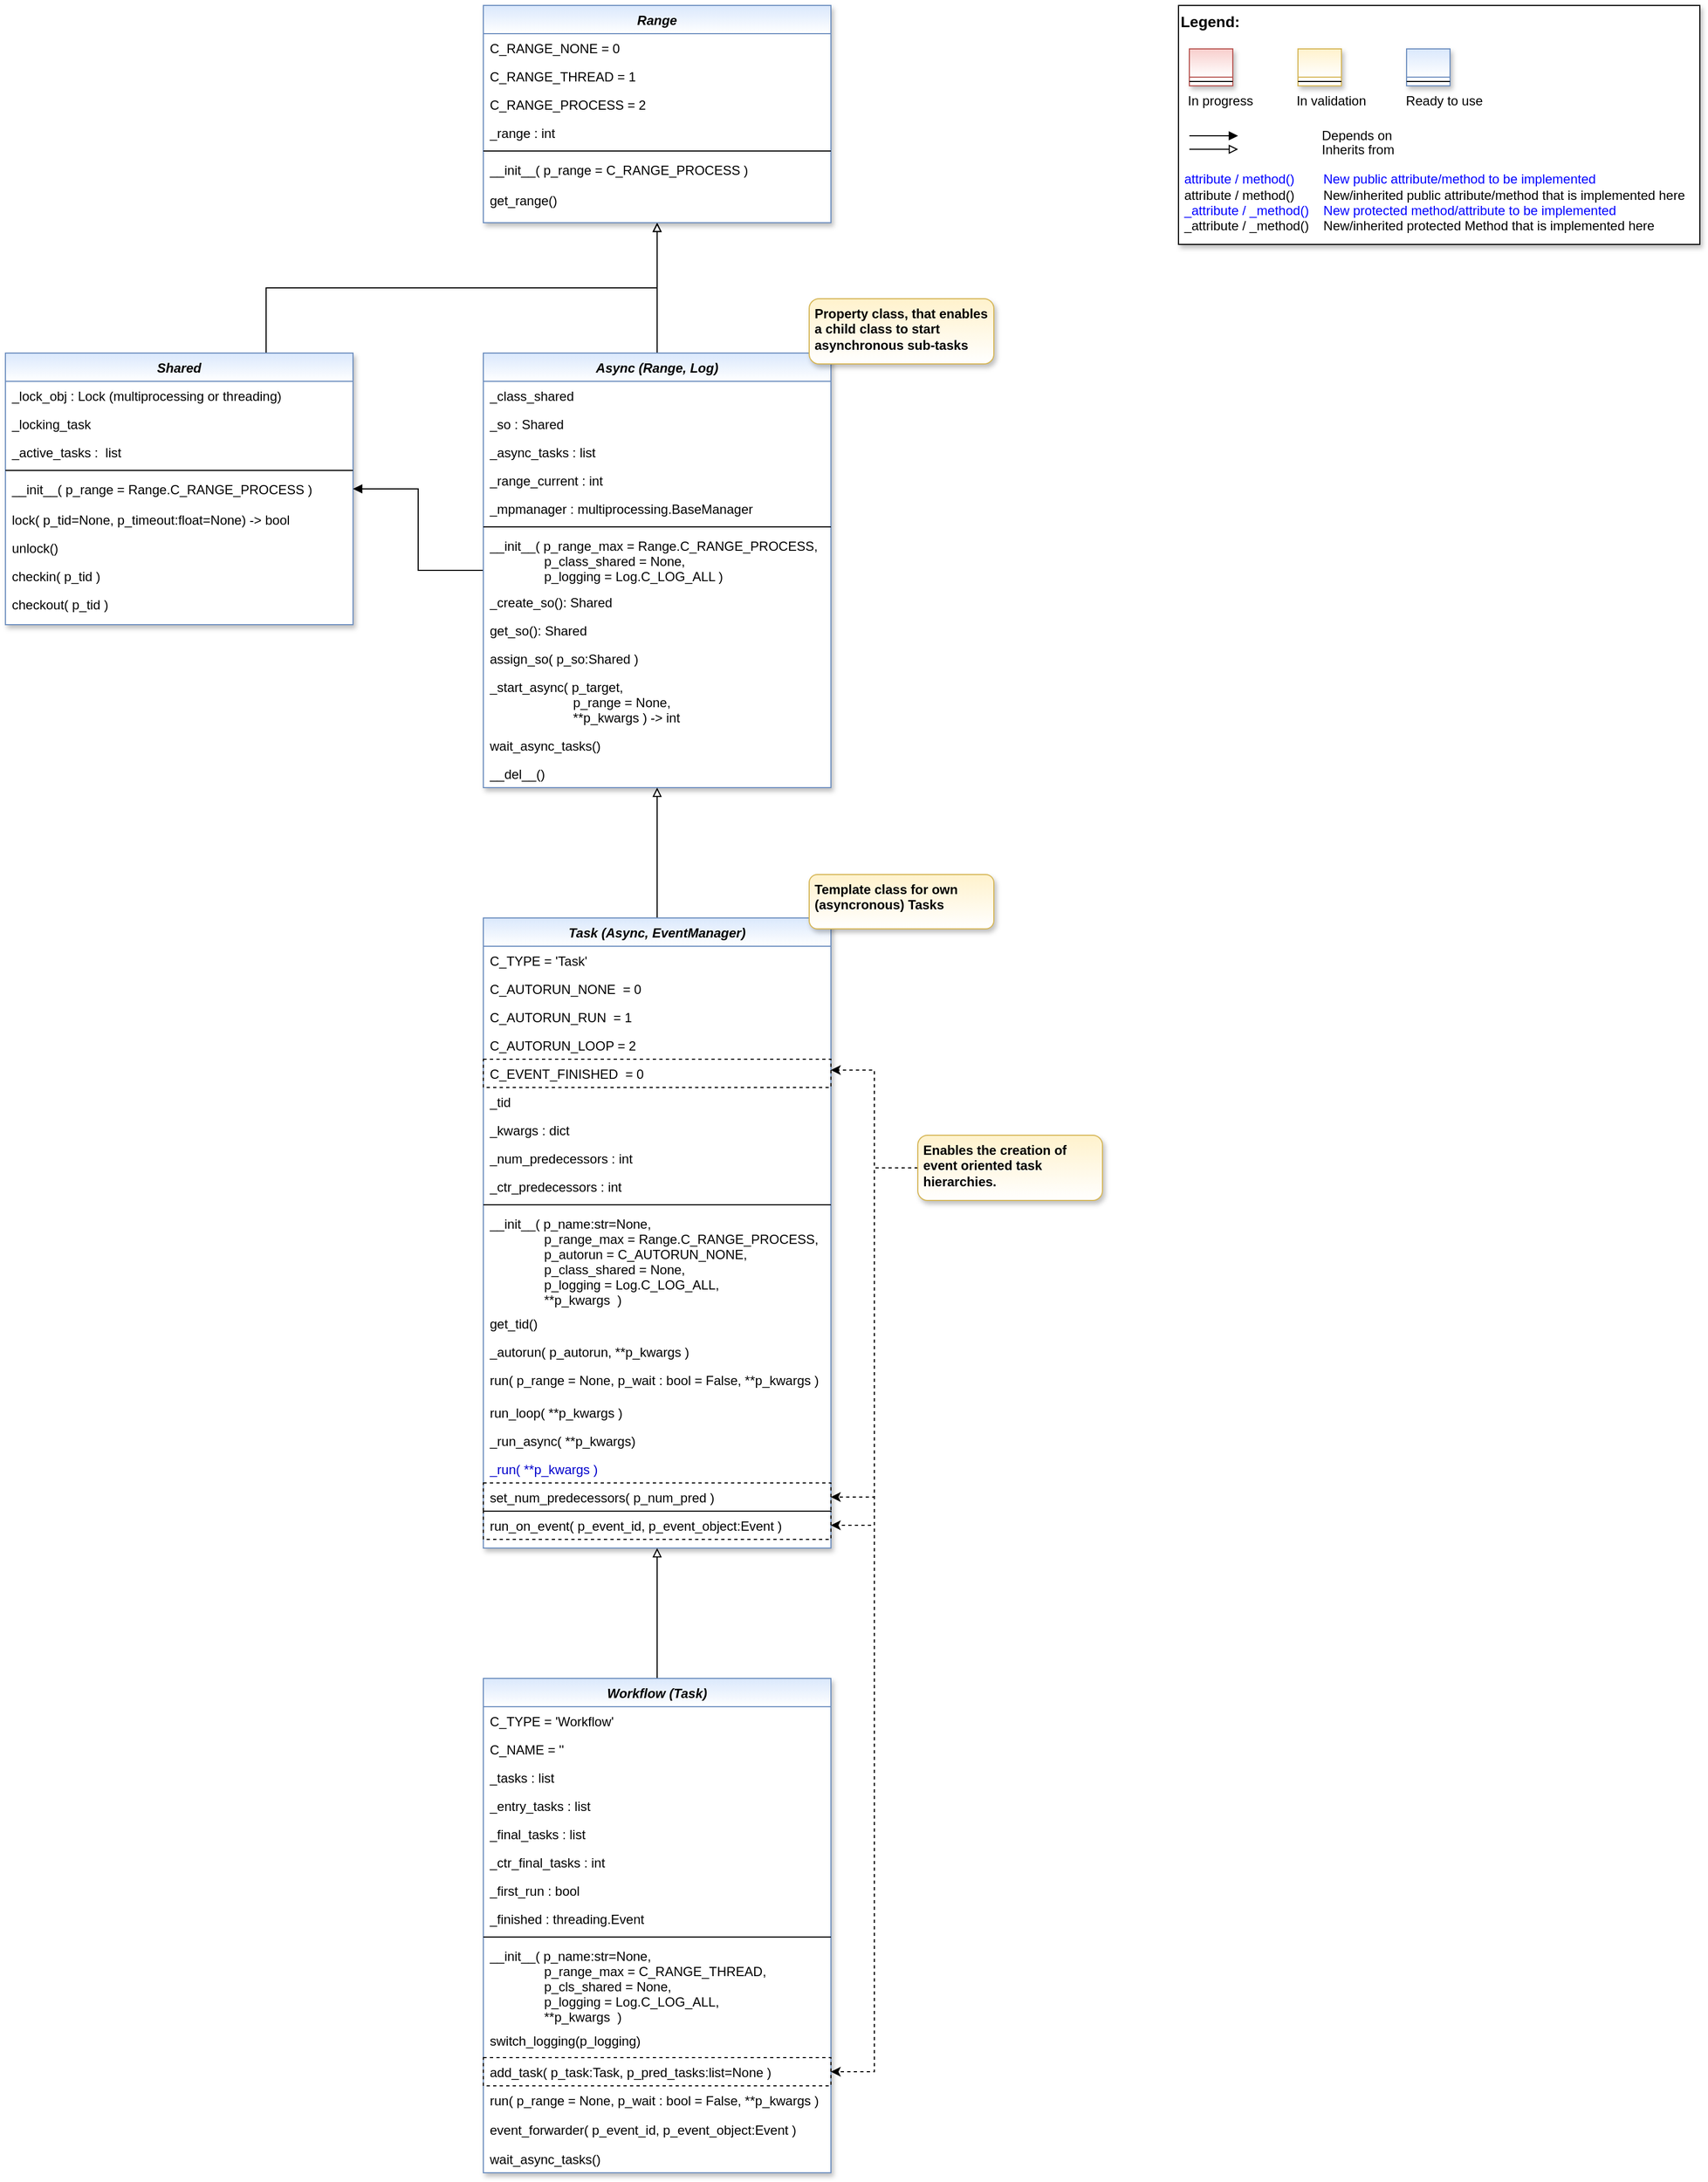 <mxfile version="20.2.8" type="device"><diagram id="C5RBs43oDa-KdzZeNtuy" name="Page-1"><mxGraphModel dx="2810" dy="5937" grid="1" gridSize="10" guides="1" tooltips="1" connect="1" arrows="1" fold="1" page="1" pageScale="1" pageWidth="1654" pageHeight="2336" math="0" shadow="0"><root><mxCell id="WIyWlLk6GJQsqaUBKTNV-0"/><mxCell id="WIyWlLk6GJQsqaUBKTNV-1" parent="WIyWlLk6GJQsqaUBKTNV-0"/><mxCell id="HHrvhmsQsyEggMaAUGNa-10" value="" style="group" parent="WIyWlLk6GJQsqaUBKTNV-1" vertex="1" connectable="0"><mxGeometry x="1120" y="-4640" width="480" height="220" as="geometry"/></mxCell><mxCell id="HHrvhmsQsyEggMaAUGNa-11" value="&lt;font color=&quot;#000000&quot; size=&quot;1&quot;&gt;&lt;b style=&quot;font-size: 14px&quot;&gt;Legend:&lt;br&gt;&lt;/b&gt;&lt;/font&gt;&lt;br&gt;&lt;br&gt;&lt;br&gt;&lt;font color=&quot;#0000ff&quot; style=&quot;font-size: 6px&quot;&gt;&lt;br&gt;&lt;/font&gt;&lt;span style=&quot;color: rgb(0 , 0 , 0)&quot;&gt;&lt;font style=&quot;font-size: 4px&quot;&gt;&amp;nbsp; &amp;nbsp;&lt;/font&gt;&amp;nbsp;In progress&amp;nbsp; &amp;nbsp; &amp;nbsp; &amp;nbsp; &amp;nbsp; &amp;nbsp; In validation&amp;nbsp; &amp;nbsp; &amp;nbsp; &amp;nbsp; &amp;nbsp; &amp;nbsp;Ready to use&lt;/span&gt;&lt;font color=&quot;#000000&quot;&gt;&amp;nbsp;&lt;br&gt;&lt;/font&gt;&lt;font color=&quot;#0000ff&quot;&gt;&lt;br&gt;&lt;br&gt;&lt;br&gt;&lt;br&gt;&amp;nbsp;attribute / method()&amp;nbsp; &amp;nbsp; &amp;nbsp; &amp;nbsp; New public attribute/method to be implemented&lt;/font&gt;&lt;br&gt;&lt;font color=&quot;#000000&quot;&gt;&amp;nbsp;&lt;/font&gt;&lt;font color=&quot;#000000&quot;&gt;attribute / method()&lt;span&gt;&#9;&lt;/span&gt;&amp;nbsp; &amp;nbsp; &amp;nbsp; &amp;nbsp;New/inherited public attribute/method that is implemented here&lt;br&gt;&lt;/font&gt;&lt;font color=&quot;#0000ff&quot;&gt;&amp;nbsp;_attribute /&amp;nbsp;&lt;/font&gt;&lt;font color=&quot;#0000ff&quot;&gt;_method()&amp;nbsp; &amp;nbsp; New protected method/attribute to be implemented&lt;/font&gt;&lt;br&gt;&lt;font color=&quot;#000000&quot;&gt;&amp;nbsp;_attribute / _method()&amp;nbsp; &amp;nbsp; New/inherited protected Method that is implemented here&lt;br&gt;&lt;/font&gt;&lt;font color=&quot;#000000&quot;&gt;&lt;br&gt;&lt;br&gt;&lt;br&gt;&lt;br&gt;&lt;br&gt;&lt;/font&gt;" style="text;html=1;align=left;verticalAlign=top;whiteSpace=wrap;rounded=0;fontColor=#006600;strokeColor=#000000;shadow=1;fillColor=#ffffff;" parent="HHrvhmsQsyEggMaAUGNa-10" vertex="1"><mxGeometry width="480" height="220" as="geometry"/></mxCell><mxCell id="HHrvhmsQsyEggMaAUGNa-12" value="Depends on" style="endArrow=block;html=1;labelPosition=right;verticalLabelPosition=middle;align=left;verticalAlign=middle;endFill=1;fontSize=12;" parent="HHrvhmsQsyEggMaAUGNa-10" edge="1"><mxGeometry x="-1590" y="-2180" width="50" height="50" as="geometry"><mxPoint x="10.0" y="120.003" as="sourcePoint"/><mxPoint x="54.848" y="120.003" as="targetPoint"/><mxPoint x="98" as="offset"/><Array as="points"><mxPoint x="30" y="120"/></Array></mxGeometry></mxCell><mxCell id="HHrvhmsQsyEggMaAUGNa-13" value="Inherits from" style="endArrow=block;html=1;labelPosition=right;verticalLabelPosition=middle;align=left;verticalAlign=middle;endFill=0;fontSize=12;" parent="HHrvhmsQsyEggMaAUGNa-10" edge="1"><mxGeometry x="-1590" y="-2180" width="50" height="50" as="geometry"><mxPoint x="10.0" y="132.385" as="sourcePoint"/><mxPoint x="54.848" y="132.385" as="targetPoint"/><mxPoint x="98" y="1" as="offset"/></mxGeometry></mxCell><mxCell id="HHrvhmsQsyEggMaAUGNa-14" value="" style="swimlane;fontStyle=3;align=center;verticalAlign=top;childLayout=stackLayout;horizontal=1;startSize=26;horizontalStack=0;resizeParent=1;resizeLast=0;collapsible=1;marginBottom=0;rounded=0;shadow=1;strokeWidth=1;fillColor=#f8cecc;strokeColor=#b85450;gradientColor=#ffffff;swimlaneFillColor=#ffffff;" parent="HHrvhmsQsyEggMaAUGNa-10" vertex="1"><mxGeometry x="10" y="40" width="40" height="34" as="geometry"><mxRectangle x="230" y="140" width="160" height="26" as="alternateBounds"/></mxGeometry></mxCell><mxCell id="HHrvhmsQsyEggMaAUGNa-15" value="" style="line;html=1;strokeWidth=1;align=left;verticalAlign=middle;spacingTop=-1;spacingLeft=3;spacingRight=3;rotatable=0;labelPosition=right;points=[];portConstraint=eastwest;" parent="HHrvhmsQsyEggMaAUGNa-14" vertex="1"><mxGeometry y="26" width="40" height="8" as="geometry"/></mxCell><mxCell id="HHrvhmsQsyEggMaAUGNa-16" value="" style="swimlane;fontStyle=3;align=center;verticalAlign=top;childLayout=stackLayout;horizontal=1;startSize=26;horizontalStack=0;resizeParent=1;resizeLast=0;collapsible=1;marginBottom=0;rounded=0;shadow=1;strokeWidth=1;fillColor=#fff2cc;strokeColor=#d6b656;gradientColor=#ffffff;swimlaneFillColor=#ffffff;" parent="HHrvhmsQsyEggMaAUGNa-10" vertex="1"><mxGeometry x="110" y="40" width="40" height="34" as="geometry"><mxRectangle x="230" y="140" width="160" height="26" as="alternateBounds"/></mxGeometry></mxCell><mxCell id="HHrvhmsQsyEggMaAUGNa-17" value="" style="line;html=1;strokeWidth=1;align=left;verticalAlign=middle;spacingTop=-1;spacingLeft=3;spacingRight=3;rotatable=0;labelPosition=right;points=[];portConstraint=eastwest;" parent="HHrvhmsQsyEggMaAUGNa-16" vertex="1"><mxGeometry y="26" width="40" height="8" as="geometry"/></mxCell><mxCell id="HHrvhmsQsyEggMaAUGNa-18" value="" style="swimlane;fontStyle=3;align=center;verticalAlign=top;childLayout=stackLayout;horizontal=1;startSize=26;horizontalStack=0;resizeParent=1;resizeLast=0;collapsible=1;marginBottom=0;rounded=0;shadow=1;strokeWidth=1;fillColor=#dae8fc;strokeColor=#6c8ebf;gradientColor=#ffffff;swimlaneFillColor=#ffffff;" parent="HHrvhmsQsyEggMaAUGNa-10" vertex="1"><mxGeometry x="210" y="40" width="40" height="34" as="geometry"><mxRectangle x="230" y="140" width="160" height="26" as="alternateBounds"/></mxGeometry></mxCell><mxCell id="HHrvhmsQsyEggMaAUGNa-19" value="" style="line;html=1;strokeWidth=1;align=left;verticalAlign=middle;spacingTop=-1;spacingLeft=3;spacingRight=3;rotatable=0;labelPosition=right;points=[];portConstraint=eastwest;" parent="HHrvhmsQsyEggMaAUGNa-18" vertex="1"><mxGeometry y="26" width="40" height="8" as="geometry"/></mxCell><mxCell id="9LxAVHbpvMnnxBHoJzir-17" style="edgeStyle=orthogonalEdgeStyle;rounded=0;orthogonalLoop=1;jettySize=auto;html=1;fontColor=default;endArrow=block;endFill=0;exitX=0.75;exitY=0;exitDx=0;exitDy=0;" parent="WIyWlLk6GJQsqaUBKTNV-1" source="WDuXBOlFY5vo2XqwVICg-8" target="9LxAVHbpvMnnxBHoJzir-0" edge="1"><mxGeometry relative="1" as="geometry"><Array as="points"><mxPoint x="280" y="-4380"/><mxPoint x="640" y="-4380"/></Array></mxGeometry></mxCell><mxCell id="WDuXBOlFY5vo2XqwVICg-8" value="Shared" style="swimlane;fontStyle=3;align=center;verticalAlign=top;childLayout=stackLayout;horizontal=1;startSize=26;horizontalStack=0;resizeParent=1;resizeLast=0;collapsible=1;marginBottom=0;rounded=0;shadow=1;strokeWidth=1;fillColor=#dae8fc;strokeColor=#6c8ebf;glass=0;swimlaneFillColor=#ffffff;gradientColor=#FFFFFF;" parent="WIyWlLk6GJQsqaUBKTNV-1" vertex="1"><mxGeometry x="40" y="-4320" width="320" height="250" as="geometry"><mxRectangle x="230" y="140" width="160" height="26" as="alternateBounds"/></mxGeometry></mxCell><mxCell id="WDuXBOlFY5vo2XqwVICg-10" value="_lock_obj : Lock (multiprocessing or threading)" style="text;align=left;verticalAlign=top;spacingLeft=4;spacingRight=4;overflow=hidden;rotatable=0;points=[[0,0.5],[1,0.5]];portConstraint=eastwest;" parent="WDuXBOlFY5vo2XqwVICg-8" vertex="1"><mxGeometry y="26" width="320" height="26" as="geometry"/></mxCell><mxCell id="rg4bafp1ZTj66OTDNm47-4" value="_locking_task" style="text;align=left;verticalAlign=top;spacingLeft=4;spacingRight=4;overflow=hidden;rotatable=0;points=[[0,0.5],[1,0.5]];portConstraint=eastwest;" parent="WDuXBOlFY5vo2XqwVICg-8" vertex="1"><mxGeometry y="52" width="320" height="26" as="geometry"/></mxCell><mxCell id="rg4bafp1ZTj66OTDNm47-0" value="_active_tasks :  list" style="text;align=left;verticalAlign=top;spacingLeft=4;spacingRight=4;overflow=hidden;rotatable=0;points=[[0,0.5],[1,0.5]];portConstraint=eastwest;" parent="WDuXBOlFY5vo2XqwVICg-8" vertex="1"><mxGeometry y="78" width="320" height="26" as="geometry"/></mxCell><mxCell id="WDuXBOlFY5vo2XqwVICg-11" value="" style="line;html=1;strokeWidth=1;align=left;verticalAlign=middle;spacingTop=-1;spacingLeft=3;spacingRight=3;rotatable=0;labelPosition=right;points=[];portConstraint=eastwest;" parent="WDuXBOlFY5vo2XqwVICg-8" vertex="1"><mxGeometry y="104" width="320" height="8" as="geometry"/></mxCell><mxCell id="9LxAVHbpvMnnxBHoJzir-18" value="__init__( p_range = Range.C_RANGE_PROCESS )" style="text;align=left;verticalAlign=top;spacingLeft=4;spacingRight=4;overflow=hidden;rotatable=0;points=[[0,0.5],[1,0.5]];portConstraint=eastwest;fontColor=default;" parent="WDuXBOlFY5vo2XqwVICg-8" vertex="1"><mxGeometry y="112" width="320" height="28" as="geometry"/></mxCell><mxCell id="WDuXBOlFY5vo2XqwVICg-12" value="lock( p_tid=None, p_timeout:float=None) -&gt; bool" style="text;align=left;verticalAlign=top;spacingLeft=4;spacingRight=4;overflow=hidden;rotatable=0;points=[[0,0.5],[1,0.5]];portConstraint=eastwest;fontColor=default;" parent="WDuXBOlFY5vo2XqwVICg-8" vertex="1"><mxGeometry y="140" width="320" height="26" as="geometry"/></mxCell><mxCell id="WDuXBOlFY5vo2XqwVICg-13" value="unlock()" style="text;align=left;verticalAlign=top;spacingLeft=4;spacingRight=4;overflow=hidden;rotatable=0;points=[[0,0.5],[1,0.5]];portConstraint=eastwest;fontColor=default;" parent="WDuXBOlFY5vo2XqwVICg-8" vertex="1"><mxGeometry y="166" width="320" height="26" as="geometry"/></mxCell><mxCell id="WDuXBOlFY5vo2XqwVICg-55" value="checkin( p_tid )" style="text;align=left;verticalAlign=top;spacingLeft=4;spacingRight=4;overflow=hidden;rotatable=0;points=[[0,0.5],[1,0.5]];portConstraint=eastwest;fontColor=default;" parent="WDuXBOlFY5vo2XqwVICg-8" vertex="1"><mxGeometry y="192" width="320" height="26" as="geometry"/></mxCell><mxCell id="WDuXBOlFY5vo2XqwVICg-56" value="checkout( p_tid )" style="text;align=left;verticalAlign=top;spacingLeft=4;spacingRight=4;overflow=hidden;rotatable=0;points=[[0,0.5],[1,0.5]];portConstraint=eastwest;fontColor=default;" parent="WDuXBOlFY5vo2XqwVICg-8" vertex="1"><mxGeometry y="218" width="320" height="26" as="geometry"/></mxCell><mxCell id="WDuXBOlFY5vo2XqwVICg-52" style="edgeStyle=orthogonalEdgeStyle;rounded=0;orthogonalLoop=1;jettySize=auto;html=1;endArrow=block;endFill=1;" parent="WIyWlLk6GJQsqaUBKTNV-1" source="WDuXBOlFY5vo2XqwVICg-16" target="WDuXBOlFY5vo2XqwVICg-8" edge="1"><mxGeometry relative="1" as="geometry"/></mxCell><mxCell id="9LxAVHbpvMnnxBHoJzir-15" style="edgeStyle=orthogonalEdgeStyle;rounded=0;orthogonalLoop=1;jettySize=auto;html=1;fontColor=default;endArrow=block;endFill=0;" parent="WIyWlLk6GJQsqaUBKTNV-1" source="WDuXBOlFY5vo2XqwVICg-16" target="9LxAVHbpvMnnxBHoJzir-0" edge="1"><mxGeometry relative="1" as="geometry"/></mxCell><mxCell id="WDuXBOlFY5vo2XqwVICg-16" value="Async (Range, Log)" style="swimlane;fontStyle=3;align=center;verticalAlign=top;childLayout=stackLayout;horizontal=1;startSize=26;horizontalStack=0;resizeParent=1;resizeLast=0;collapsible=1;marginBottom=0;rounded=0;shadow=1;strokeWidth=1;fillColor=#dae8fc;strokeColor=#6c8ebf;glass=0;swimlaneFillColor=#ffffff;gradientColor=#FFFFFF;" parent="WIyWlLk6GJQsqaUBKTNV-1" vertex="1"><mxGeometry x="480" y="-4320" width="320" height="400" as="geometry"><mxRectangle x="230" y="140" width="160" height="26" as="alternateBounds"/></mxGeometry></mxCell><mxCell id="qdEd50DQsUWkVp72ktT0-2" value="_class_shared " style="text;align=left;verticalAlign=top;spacingLeft=4;spacingRight=4;overflow=hidden;rotatable=0;points=[[0,0.5],[1,0.5]];portConstraint=eastwest;" parent="WDuXBOlFY5vo2XqwVICg-16" vertex="1"><mxGeometry y="26" width="320" height="26" as="geometry"/></mxCell><mxCell id="WDuXBOlFY5vo2XqwVICg-21" value="_so : Shared" style="text;align=left;verticalAlign=top;spacingLeft=4;spacingRight=4;overflow=hidden;rotatable=0;points=[[0,0.5],[1,0.5]];portConstraint=eastwest;" parent="WDuXBOlFY5vo2XqwVICg-16" vertex="1"><mxGeometry y="52" width="320" height="26" as="geometry"/></mxCell><mxCell id="pchlBqgnYkhymtgT7NQE-0" value="_async_tasks : list" style="text;align=left;verticalAlign=top;spacingLeft=4;spacingRight=4;overflow=hidden;rotatable=0;points=[[0,0.5],[1,0.5]];portConstraint=eastwest;" parent="WDuXBOlFY5vo2XqwVICg-16" vertex="1"><mxGeometry y="78" width="320" height="26" as="geometry"/></mxCell><mxCell id="GNfUXG8AQlDy8clmaikL-9" value="_range_current : int" style="text;align=left;verticalAlign=top;spacingLeft=4;spacingRight=4;overflow=hidden;rotatable=0;points=[[0,0.5],[1,0.5]];portConstraint=eastwest;" parent="WDuXBOlFY5vo2XqwVICg-16" vertex="1"><mxGeometry y="104" width="320" height="26" as="geometry"/></mxCell><mxCell id="qdEd50DQsUWkVp72ktT0-1" value="_mpmanager : multiprocessing.BaseManager" style="text;align=left;verticalAlign=top;spacingLeft=4;spacingRight=4;overflow=hidden;rotatable=0;points=[[0,0.5],[1,0.5]];portConstraint=eastwest;" parent="WDuXBOlFY5vo2XqwVICg-16" vertex="1"><mxGeometry y="130" width="320" height="26" as="geometry"/></mxCell><mxCell id="WDuXBOlFY5vo2XqwVICg-22" value="" style="line;html=1;strokeWidth=1;align=left;verticalAlign=middle;spacingTop=-1;spacingLeft=3;spacingRight=3;rotatable=0;labelPosition=right;points=[];portConstraint=eastwest;" parent="WDuXBOlFY5vo2XqwVICg-16" vertex="1"><mxGeometry y="156" width="320" height="8" as="geometry"/></mxCell><mxCell id="WDuXBOlFY5vo2XqwVICg-23" value="__init__( p_range_max = Range.C_RANGE_PROCESS,&#10;               p_class_shared = None,&#10;               p_logging = Log.C_LOG_ALL )" style="text;align=left;verticalAlign=top;spacingLeft=4;spacingRight=4;overflow=hidden;rotatable=0;points=[[0,0.5],[1,0.5]];portConstraint=eastwest;fontColor=default;" parent="WDuXBOlFY5vo2XqwVICg-16" vertex="1"><mxGeometry y="164" width="320" height="52" as="geometry"/></mxCell><mxCell id="qdEd50DQsUWkVp72ktT0-0" value="_create_so(): Shared" style="text;align=left;verticalAlign=top;spacingLeft=4;spacingRight=4;overflow=hidden;rotatable=0;points=[[0,0.5],[1,0.5]];portConstraint=eastwest;fontColor=default;" parent="WDuXBOlFY5vo2XqwVICg-16" vertex="1"><mxGeometry y="216" width="320" height="26" as="geometry"/></mxCell><mxCell id="WDuXBOlFY5vo2XqwVICg-58" value="get_so(): Shared" style="text;align=left;verticalAlign=top;spacingLeft=4;spacingRight=4;overflow=hidden;rotatable=0;points=[[0,0.5],[1,0.5]];portConstraint=eastwest;fontColor=default;" parent="WDuXBOlFY5vo2XqwVICg-16" vertex="1"><mxGeometry y="242" width="320" height="26" as="geometry"/></mxCell><mxCell id="95k7f4XXosl03UnbL2Pu-0" value="assign_so( p_so:Shared )" style="text;align=left;verticalAlign=top;spacingLeft=4;spacingRight=4;overflow=hidden;rotatable=0;points=[[0,0.5],[1,0.5]];portConstraint=eastwest;fontColor=default;" parent="WDuXBOlFY5vo2XqwVICg-16" vertex="1"><mxGeometry y="268" width="320" height="26" as="geometry"/></mxCell><mxCell id="WDuXBOlFY5vo2XqwVICg-26" value="_start_async( p_target,&#10;                       p_range = None,&#10;                       **p_kwargs ) -&gt; int" style="text;align=left;verticalAlign=top;spacingLeft=4;spacingRight=4;overflow=hidden;rotatable=0;points=[[0,0.5],[1,0.5]];portConstraint=eastwest;fontColor=default;" parent="WDuXBOlFY5vo2XqwVICg-16" vertex="1"><mxGeometry y="294" width="320" height="54" as="geometry"/></mxCell><mxCell id="WDuXBOlFY5vo2XqwVICg-28" value="wait_async_tasks()" style="text;align=left;verticalAlign=top;spacingLeft=4;spacingRight=4;overflow=hidden;rotatable=0;points=[[0,0.5],[1,0.5]];portConstraint=eastwest;fontColor=default;" parent="WDuXBOlFY5vo2XqwVICg-16" vertex="1"><mxGeometry y="348" width="320" height="26" as="geometry"/></mxCell><mxCell id="yGpFFiJKkBdN3eeXSEIb-0" value="__del__()" style="text;align=left;verticalAlign=top;spacingLeft=4;spacingRight=4;overflow=hidden;rotatable=0;points=[[0,0.5],[1,0.5]];portConstraint=eastwest;fontColor=default;" parent="WDuXBOlFY5vo2XqwVICg-16" vertex="1"><mxGeometry y="374" width="320" height="26" as="geometry"/></mxCell><mxCell id="WDuXBOlFY5vo2XqwVICg-30" value="Property class, that enables a child class to start asynchronous sub-tasks" style="rounded=1;whiteSpace=wrap;html=1;fillColor=#fff2cc;strokeColor=#d6b656;shadow=1;gradientColor=#ffffff;fontStyle=1;align=left;verticalAlign=top;spacingRight=3;spacingLeft=3;" parent="WIyWlLk6GJQsqaUBKTNV-1" vertex="1"><mxGeometry x="780" y="-4370" width="170" height="60" as="geometry"/></mxCell><mxCell id="Vd6ZvMeR5NhDhbVBn8Km-30" style="edgeStyle=orthogonalEdgeStyle;rounded=0;orthogonalLoop=1;jettySize=auto;html=1;fontColor=#0000CC;endArrow=block;endFill=0;" parent="WIyWlLk6GJQsqaUBKTNV-1" source="Vd6ZvMeR5NhDhbVBn8Km-0" target="WDuXBOlFY5vo2XqwVICg-16" edge="1"><mxGeometry relative="1" as="geometry"/></mxCell><mxCell id="Vd6ZvMeR5NhDhbVBn8Km-0" value="Task (Async, EventManager)" style="swimlane;fontStyle=3;align=center;verticalAlign=top;childLayout=stackLayout;horizontal=1;startSize=26;horizontalStack=0;resizeParent=1;resizeLast=0;collapsible=1;marginBottom=0;rounded=0;shadow=1;strokeWidth=1;fillColor=#dae8fc;strokeColor=#6c8ebf;glass=0;swimlaneFillColor=#ffffff;gradientColor=#FFFFFF;" parent="WIyWlLk6GJQsqaUBKTNV-1" vertex="1"><mxGeometry x="480" y="-3800" width="320" height="580" as="geometry"><mxRectangle x="230" y="140" width="160" height="26" as="alternateBounds"/></mxGeometry></mxCell><mxCell id="Vd6ZvMeR5NhDhbVBn8Km-1" value="C_TYPE = 'Task'" style="text;align=left;verticalAlign=top;spacingLeft=4;spacingRight=4;overflow=hidden;rotatable=0;points=[[0,0.5],[1,0.5]];portConstraint=eastwest;" parent="Vd6ZvMeR5NhDhbVBn8Km-0" vertex="1"><mxGeometry y="26" width="320" height="26" as="geometry"/></mxCell><mxCell id="Vd6ZvMeR5NhDhbVBn8Km-37" value="C_AUTORUN_NONE  = 0" style="text;align=left;verticalAlign=top;spacingLeft=4;spacingRight=4;overflow=hidden;rotatable=0;points=[[0,0.5],[1,0.5]];portConstraint=eastwest;" parent="Vd6ZvMeR5NhDhbVBn8Km-0" vertex="1"><mxGeometry y="52" width="320" height="26" as="geometry"/></mxCell><mxCell id="Vd6ZvMeR5NhDhbVBn8Km-40" value="C_AUTORUN_RUN  = 1" style="text;align=left;verticalAlign=top;spacingLeft=4;spacingRight=4;overflow=hidden;rotatable=0;points=[[0,0.5],[1,0.5]];portConstraint=eastwest;" parent="Vd6ZvMeR5NhDhbVBn8Km-0" vertex="1"><mxGeometry y="78" width="320" height="26" as="geometry"/></mxCell><mxCell id="Vd6ZvMeR5NhDhbVBn8Km-41" value="C_AUTORUN_LOOP = 2" style="text;align=left;verticalAlign=top;spacingLeft=4;spacingRight=4;overflow=hidden;rotatable=0;points=[[0,0.5],[1,0.5]];portConstraint=eastwest;" parent="Vd6ZvMeR5NhDhbVBn8Km-0" vertex="1"><mxGeometry y="104" width="320" height="26" as="geometry"/></mxCell><mxCell id="-NWyy7EMzkHl3iJtP7bn-2" value="C_EVENT_FINISHED  = 0" style="text;align=left;verticalAlign=top;spacingLeft=4;spacingRight=4;overflow=hidden;rotatable=0;points=[[0,0.5],[1,0.5]];portConstraint=eastwest;strokeColor=default;dashed=1;" parent="Vd6ZvMeR5NhDhbVBn8Km-0" vertex="1"><mxGeometry y="130" width="320" height="26" as="geometry"/></mxCell><mxCell id="Wu-smTIEwxG1RFYu1KNc-1" value="_tid" style="text;align=left;verticalAlign=top;spacingLeft=4;spacingRight=4;overflow=hidden;rotatable=0;points=[[0,0.5],[1,0.5]];portConstraint=eastwest;" parent="Vd6ZvMeR5NhDhbVBn8Km-0" vertex="1"><mxGeometry y="156" width="320" height="26" as="geometry"/></mxCell><mxCell id="Wu-smTIEwxG1RFYu1KNc-2" value="_kwargs : dict" style="text;align=left;verticalAlign=top;spacingLeft=4;spacingRight=4;overflow=hidden;rotatable=0;points=[[0,0.5],[1,0.5]];portConstraint=eastwest;" parent="Vd6ZvMeR5NhDhbVBn8Km-0" vertex="1"><mxGeometry y="182" width="320" height="26" as="geometry"/></mxCell><mxCell id="qdEd50DQsUWkVp72ktT0-4" value="_num_predecessors : int" style="text;align=left;verticalAlign=top;spacingLeft=4;spacingRight=4;overflow=hidden;rotatable=0;points=[[0,0.5],[1,0.5]];portConstraint=eastwest;" parent="Vd6ZvMeR5NhDhbVBn8Km-0" vertex="1"><mxGeometry y="208" width="320" height="26" as="geometry"/></mxCell><mxCell id="qdEd50DQsUWkVp72ktT0-6" value="_ctr_predecessors : int" style="text;align=left;verticalAlign=top;spacingLeft=4;spacingRight=4;overflow=hidden;rotatable=0;points=[[0,0.5],[1,0.5]];portConstraint=eastwest;" parent="Vd6ZvMeR5NhDhbVBn8Km-0" vertex="1"><mxGeometry y="234" width="320" height="26" as="geometry"/></mxCell><mxCell id="Vd6ZvMeR5NhDhbVBn8Km-6" value="" style="line;html=1;strokeWidth=1;align=left;verticalAlign=middle;spacingTop=-1;spacingLeft=3;spacingRight=3;rotatable=0;labelPosition=right;points=[];portConstraint=eastwest;" parent="Vd6ZvMeR5NhDhbVBn8Km-0" vertex="1"><mxGeometry y="260" width="320" height="8" as="geometry"/></mxCell><mxCell id="Vd6ZvMeR5NhDhbVBn8Km-34" value="__init__( p_name:str=None, &#10;               p_range_max = Range.C_RANGE_PROCESS,&#10;               p_autorun = C_AUTORUN_NONE,&#10;               p_class_shared = None,&#10;               p_logging = Log.C_LOG_ALL,&#10;               **p_kwargs  )" style="text;align=left;verticalAlign=top;spacingLeft=4;spacingRight=4;overflow=hidden;rotatable=0;points=[[0,0.5],[1,0.5]];portConstraint=eastwest;fontColor=default;" parent="Vd6ZvMeR5NhDhbVBn8Km-0" vertex="1"><mxGeometry y="268" width="320" height="92" as="geometry"/></mxCell><mxCell id="4cmaLGjAUDFR5MgCy0Vt-32" value="get_tid()" style="text;align=left;verticalAlign=top;spacingLeft=4;spacingRight=4;overflow=hidden;rotatable=0;points=[[0,0.5],[1,0.5]];portConstraint=eastwest;fontColor=default;" parent="Vd6ZvMeR5NhDhbVBn8Km-0" vertex="1"><mxGeometry y="360" width="320" height="26" as="geometry"/></mxCell><mxCell id="Vd6ZvMeR5NhDhbVBn8Km-35" value="_autorun( p_autorun, **p_kwargs )" style="text;align=left;verticalAlign=top;spacingLeft=4;spacingRight=4;overflow=hidden;rotatable=0;points=[[0,0.5],[1,0.5]];portConstraint=eastwest;fontColor=default;" parent="Vd6ZvMeR5NhDhbVBn8Km-0" vertex="1"><mxGeometry y="386" width="320" height="26" as="geometry"/></mxCell><mxCell id="Vd6ZvMeR5NhDhbVBn8Km-14" value="run( p_range = None, p_wait : bool = False, **p_kwargs )" style="text;align=left;verticalAlign=top;spacingLeft=4;spacingRight=4;overflow=hidden;rotatable=0;points=[[0,0.5],[1,0.5]];portConstraint=eastwest;fontColor=default;" parent="Vd6ZvMeR5NhDhbVBn8Km-0" vertex="1"><mxGeometry y="412" width="320" height="30" as="geometry"/></mxCell><mxCell id="Vd6ZvMeR5NhDhbVBn8Km-33" value="run_loop( **p_kwargs )" style="text;align=left;verticalAlign=top;spacingLeft=4;spacingRight=4;overflow=hidden;rotatable=0;points=[[0,0.5],[1,0.5]];portConstraint=eastwest;fontColor=default;" parent="Vd6ZvMeR5NhDhbVBn8Km-0" vertex="1"><mxGeometry y="442" width="320" height="26" as="geometry"/></mxCell><mxCell id="GNfUXG8AQlDy8clmaikL-2" value="_run_async( **p_kwargs)" style="text;align=left;verticalAlign=top;spacingLeft=4;spacingRight=4;overflow=hidden;rotatable=0;points=[[0,0.5],[1,0.5]];portConstraint=eastwest;fontColor=default;" parent="Vd6ZvMeR5NhDhbVBn8Km-0" vertex="1"><mxGeometry y="468" width="320" height="26" as="geometry"/></mxCell><mxCell id="Vd6ZvMeR5NhDhbVBn8Km-15" value="_run( **p_kwargs )" style="text;align=left;verticalAlign=top;spacingLeft=4;spacingRight=4;overflow=hidden;rotatable=0;points=[[0,0.5],[1,0.5]];portConstraint=eastwest;fontColor=#0000CC;" parent="Vd6ZvMeR5NhDhbVBn8Km-0" vertex="1"><mxGeometry y="494" width="320" height="26" as="geometry"/></mxCell><mxCell id="qdEd50DQsUWkVp72ktT0-3" value="set_num_predecessors( p_num_pred )" style="text;align=left;verticalAlign=top;spacingLeft=4;spacingRight=4;overflow=hidden;rotatable=0;points=[[0,0.5],[1,0.5]];portConstraint=eastwest;fontColor=default;labelBorderColor=none;strokeColor=default;dashed=1;" parent="Vd6ZvMeR5NhDhbVBn8Km-0" vertex="1"><mxGeometry y="520" width="320" height="26" as="geometry"/></mxCell><mxCell id="-NWyy7EMzkHl3iJtP7bn-0" value="run_on_event( p_event_id, p_event_object:Event )" style="text;align=left;verticalAlign=top;spacingLeft=4;spacingRight=4;overflow=hidden;rotatable=0;points=[[0,0.5],[1,0.5]];portConstraint=eastwest;fontColor=default;labelBorderColor=none;strokeColor=default;dashed=1;" parent="Vd6ZvMeR5NhDhbVBn8Km-0" vertex="1"><mxGeometry y="546" width="320" height="26" as="geometry"/></mxCell><mxCell id="Vd6ZvMeR5NhDhbVBn8Km-31" style="edgeStyle=orthogonalEdgeStyle;rounded=0;orthogonalLoop=1;jettySize=auto;html=1;fontColor=#0000CC;endArrow=block;endFill=0;" parent="WIyWlLk6GJQsqaUBKTNV-1" source="Vd6ZvMeR5NhDhbVBn8Km-16" target="Vd6ZvMeR5NhDhbVBn8Km-0" edge="1"><mxGeometry relative="1" as="geometry"/></mxCell><mxCell id="Vd6ZvMeR5NhDhbVBn8Km-16" value="Workflow (Task)" style="swimlane;fontStyle=3;align=center;verticalAlign=top;childLayout=stackLayout;horizontal=1;startSize=26;horizontalStack=0;resizeParent=1;resizeLast=0;collapsible=1;marginBottom=0;rounded=0;shadow=1;strokeWidth=1;fillColor=#dae8fc;strokeColor=#6c8ebf;glass=0;swimlaneFillColor=#ffffff;gradientColor=#FFFFFF;" parent="WIyWlLk6GJQsqaUBKTNV-1" vertex="1"><mxGeometry x="480" y="-3100" width="320" height="455" as="geometry"><mxRectangle x="230" y="140" width="160" height="26" as="alternateBounds"/></mxGeometry></mxCell><mxCell id="Vd6ZvMeR5NhDhbVBn8Km-17" value="C_TYPE = 'Workflow'" style="text;align=left;verticalAlign=top;spacingLeft=4;spacingRight=4;overflow=hidden;rotatable=0;points=[[0,0.5],[1,0.5]];portConstraint=eastwest;" parent="Vd6ZvMeR5NhDhbVBn8Km-16" vertex="1"><mxGeometry y="26" width="320" height="26" as="geometry"/></mxCell><mxCell id="UMo-NEZnr12-X4vnWmuv-0" value="C_NAME = ''" style="text;align=left;verticalAlign=top;spacingLeft=4;spacingRight=4;overflow=hidden;rotatable=0;points=[[0,0.5],[1,0.5]];portConstraint=eastwest;" parent="Vd6ZvMeR5NhDhbVBn8Km-16" vertex="1"><mxGeometry y="52" width="320" height="26" as="geometry"/></mxCell><mxCell id="Vd6ZvMeR5NhDhbVBn8Km-42" value="_tasks : list" style="text;align=left;verticalAlign=top;spacingLeft=4;spacingRight=4;overflow=hidden;rotatable=0;points=[[0,0.5],[1,0.5]];portConstraint=eastwest;" parent="Vd6ZvMeR5NhDhbVBn8Km-16" vertex="1"><mxGeometry y="78" width="320" height="26" as="geometry"/></mxCell><mxCell id="Wu-smTIEwxG1RFYu1KNc-3" value="_entry_tasks : list" style="text;align=left;verticalAlign=top;spacingLeft=4;spacingRight=4;overflow=hidden;rotatable=0;points=[[0,0.5],[1,0.5]];portConstraint=eastwest;" parent="Vd6ZvMeR5NhDhbVBn8Km-16" vertex="1"><mxGeometry y="104" width="320" height="26" as="geometry"/></mxCell><mxCell id="GNfUXG8AQlDy8clmaikL-3" value="_final_tasks : list" style="text;align=left;verticalAlign=top;spacingLeft=4;spacingRight=4;overflow=hidden;rotatable=0;points=[[0,0.5],[1,0.5]];portConstraint=eastwest;" parent="Vd6ZvMeR5NhDhbVBn8Km-16" vertex="1"><mxGeometry y="130" width="320" height="26" as="geometry"/></mxCell><mxCell id="GNfUXG8AQlDy8clmaikL-5" value="_ctr_final_tasks : int" style="text;align=left;verticalAlign=top;spacingLeft=4;spacingRight=4;overflow=hidden;rotatable=0;points=[[0,0.5],[1,0.5]];portConstraint=eastwest;" parent="Vd6ZvMeR5NhDhbVBn8Km-16" vertex="1"><mxGeometry y="156" width="320" height="26" as="geometry"/></mxCell><mxCell id="GNfUXG8AQlDy8clmaikL-4" value="_first_run : bool" style="text;align=left;verticalAlign=top;spacingLeft=4;spacingRight=4;overflow=hidden;rotatable=0;points=[[0,0.5],[1,0.5]];portConstraint=eastwest;" parent="Vd6ZvMeR5NhDhbVBn8Km-16" vertex="1"><mxGeometry y="182" width="320" height="26" as="geometry"/></mxCell><mxCell id="GNfUXG8AQlDy8clmaikL-10" value="_finished : threading.Event" style="text;align=left;verticalAlign=top;spacingLeft=4;spacingRight=4;overflow=hidden;rotatable=0;points=[[0,0.5],[1,0.5]];portConstraint=eastwest;" parent="Vd6ZvMeR5NhDhbVBn8Km-16" vertex="1"><mxGeometry y="208" width="320" height="26" as="geometry"/></mxCell><mxCell id="Vd6ZvMeR5NhDhbVBn8Km-18" value="" style="line;html=1;strokeWidth=1;align=left;verticalAlign=middle;spacingTop=-1;spacingLeft=3;spacingRight=3;rotatable=0;labelPosition=right;points=[];portConstraint=eastwest;" parent="Vd6ZvMeR5NhDhbVBn8Km-16" vertex="1"><mxGeometry y="234" width="320" height="8" as="geometry"/></mxCell><mxCell id="pchlBqgnYkhymtgT7NQE-1" value="__init__( p_name:str=None,&#10;               p_range_max = C_RANGE_THREAD,&#10;               p_cls_shared = None,&#10;               p_logging = Log.C_LOG_ALL,&#10;               **p_kwargs  )" style="text;align=left;verticalAlign=top;spacingLeft=4;spacingRight=4;overflow=hidden;rotatable=0;points=[[0,0.5],[1,0.5]];portConstraint=eastwest;fontColor=default;" parent="Vd6ZvMeR5NhDhbVBn8Km-16" vertex="1"><mxGeometry y="242" width="320" height="78" as="geometry"/></mxCell><mxCell id="y89YmuPWyrjbA7yrGEmG-1" value="switch_logging(p_logging)" style="text;align=left;verticalAlign=top;spacingLeft=4;spacingRight=4;overflow=hidden;rotatable=0;points=[[0,0.5],[1,0.5]];portConstraint=eastwest;fontColor=default;" parent="Vd6ZvMeR5NhDhbVBn8Km-16" vertex="1"><mxGeometry y="320" width="320" height="29" as="geometry"/></mxCell><mxCell id="Vd6ZvMeR5NhDhbVBn8Km-22" value="add_task( p_task:Task, p_pred_tasks:list=None )" style="text;align=left;verticalAlign=top;spacingLeft=4;spacingRight=4;overflow=hidden;rotatable=0;points=[[0,0.5],[1,0.5]];portConstraint=eastwest;fontColor=default;strokeColor=default;dashed=1;" parent="Vd6ZvMeR5NhDhbVBn8Km-16" vertex="1"><mxGeometry y="349" width="320" height="26" as="geometry"/></mxCell><mxCell id="GNfUXG8AQlDy8clmaikL-0" value="run( p_range = None, p_wait : bool = False, **p_kwargs )" style="text;align=left;verticalAlign=top;spacingLeft=4;spacingRight=4;overflow=hidden;rotatable=0;points=[[0,0.5],[1,0.5]];portConstraint=eastwest;fontColor=default;" parent="Vd6ZvMeR5NhDhbVBn8Km-16" vertex="1"><mxGeometry y="375" width="320" height="27" as="geometry"/></mxCell><mxCell id="GNfUXG8AQlDy8clmaikL-6" value="event_forwarder( p_event_id, p_event_object:Event )" style="text;align=left;verticalAlign=top;spacingLeft=4;spacingRight=4;overflow=hidden;rotatable=0;points=[[0,0.5],[1,0.5]];portConstraint=eastwest;fontColor=default;" parent="Vd6ZvMeR5NhDhbVBn8Km-16" vertex="1"><mxGeometry y="402" width="320" height="27" as="geometry"/></mxCell><mxCell id="GNfUXG8AQlDy8clmaikL-11" value="wait_async_tasks()" style="text;align=left;verticalAlign=top;spacingLeft=4;spacingRight=4;overflow=hidden;rotatable=0;points=[[0,0.5],[1,0.5]];portConstraint=eastwest;fontColor=default;" parent="Vd6ZvMeR5NhDhbVBn8Km-16" vertex="1"><mxGeometry y="429" width="320" height="26" as="geometry"/></mxCell><mxCell id="-NWyy7EMzkHl3iJtP7bn-1" style="edgeStyle=orthogonalEdgeStyle;rounded=0;orthogonalLoop=1;jettySize=auto;html=1;fontColor=#FF0000;exitX=0;exitY=0.5;exitDx=0;exitDy=0;dashed=1;entryX=1;entryY=0.5;entryDx=0;entryDy=0;" parent="WIyWlLk6GJQsqaUBKTNV-1" source="Vd6ZvMeR5NhDhbVBn8Km-44" target="-NWyy7EMzkHl3iJtP7bn-0" edge="1"><mxGeometry relative="1" as="geometry"><Array as="points"><mxPoint x="840" y="-3570"/><mxPoint x="840" y="-3241"/></Array></mxGeometry></mxCell><mxCell id="-NWyy7EMzkHl3iJtP7bn-3" style="edgeStyle=orthogonalEdgeStyle;rounded=0;orthogonalLoop=1;jettySize=auto;html=1;fontColor=#FF0000;exitX=0;exitY=0.5;exitDx=0;exitDy=0;dashed=1;" parent="WIyWlLk6GJQsqaUBKTNV-1" source="Vd6ZvMeR5NhDhbVBn8Km-44" target="-NWyy7EMzkHl3iJtP7bn-2" edge="1"><mxGeometry relative="1" as="geometry"><Array as="points"><mxPoint x="840" y="-3570"/><mxPoint x="840" y="-3660"/></Array></mxGeometry></mxCell><mxCell id="-NWyy7EMzkHl3iJtP7bn-4" style="edgeStyle=orthogonalEdgeStyle;rounded=0;orthogonalLoop=1;jettySize=auto;html=1;dashed=1;fontColor=#FF0000;entryX=1;entryY=0.5;entryDx=0;entryDy=0;" parent="WIyWlLk6GJQsqaUBKTNV-1" source="Vd6ZvMeR5NhDhbVBn8Km-44" target="Vd6ZvMeR5NhDhbVBn8Km-22" edge="1"><mxGeometry relative="1" as="geometry"><Array as="points"><mxPoint x="840" y="-3570"/><mxPoint x="840" y="-2738"/></Array></mxGeometry></mxCell><mxCell id="qdEd50DQsUWkVp72ktT0-5" style="edgeStyle=orthogonalEdgeStyle;rounded=0;orthogonalLoop=1;jettySize=auto;html=1;fontColor=default;dashed=1;entryX=1;entryY=0.5;entryDx=0;entryDy=0;" parent="WIyWlLk6GJQsqaUBKTNV-1" source="Vd6ZvMeR5NhDhbVBn8Km-44" target="qdEd50DQsUWkVp72ktT0-3" edge="1"><mxGeometry relative="1" as="geometry"><Array as="points"><mxPoint x="840" y="-3570"/><mxPoint x="840" y="-3267"/></Array></mxGeometry></mxCell><mxCell id="Vd6ZvMeR5NhDhbVBn8Km-44" value="Enables the creation of event oriented task hierarchies." style="rounded=1;whiteSpace=wrap;html=1;fillColor=#fff2cc;strokeColor=#d6b656;shadow=1;gradientColor=#ffffff;fontStyle=1;align=left;verticalAlign=top;spacingRight=3;spacingLeft=3;" parent="WIyWlLk6GJQsqaUBKTNV-1" vertex="1"><mxGeometry x="880" y="-3600" width="170" height="60" as="geometry"/></mxCell><mxCell id="9LxAVHbpvMnnxBHoJzir-0" value="Range" style="swimlane;fontStyle=3;align=center;verticalAlign=top;childLayout=stackLayout;horizontal=1;startSize=26;horizontalStack=0;resizeParent=1;resizeLast=0;collapsible=1;marginBottom=0;rounded=0;shadow=1;strokeWidth=1;fillColor=#dae8fc;strokeColor=#6c8ebf;glass=0;swimlaneFillColor=#ffffff;gradientColor=#FFFFFF;" parent="WIyWlLk6GJQsqaUBKTNV-1" vertex="1"><mxGeometry x="480" y="-4640" width="320" height="200" as="geometry"><mxRectangle x="230" y="140" width="160" height="26" as="alternateBounds"/></mxGeometry></mxCell><mxCell id="y26ekV3NVKCUrp8iuejH-0" value="C_RANGE_NONE = 0" style="text;align=left;verticalAlign=top;spacingLeft=4;spacingRight=4;overflow=hidden;rotatable=0;points=[[0,0.5],[1,0.5]];portConstraint=eastwest;" parent="9LxAVHbpvMnnxBHoJzir-0" vertex="1"><mxGeometry y="26" width="320" height="26" as="geometry"/></mxCell><mxCell id="9LxAVHbpvMnnxBHoJzir-1" value="C_RANGE_THREAD = 1" style="text;align=left;verticalAlign=top;spacingLeft=4;spacingRight=4;overflow=hidden;rotatable=0;points=[[0,0.5],[1,0.5]];portConstraint=eastwest;" parent="9LxAVHbpvMnnxBHoJzir-0" vertex="1"><mxGeometry y="52" width="320" height="26" as="geometry"/></mxCell><mxCell id="9LxAVHbpvMnnxBHoJzir-2" value="C_RANGE_PROCESS = 2" style="text;align=left;verticalAlign=top;spacingLeft=4;spacingRight=4;overflow=hidden;rotatable=0;points=[[0,0.5],[1,0.5]];portConstraint=eastwest;" parent="9LxAVHbpvMnnxBHoJzir-0" vertex="1"><mxGeometry y="78" width="320" height="26" as="geometry"/></mxCell><mxCell id="9LxAVHbpvMnnxBHoJzir-13" value="_range : int" style="text;align=left;verticalAlign=top;spacingLeft=4;spacingRight=4;overflow=hidden;rotatable=0;points=[[0,0.5],[1,0.5]];portConstraint=eastwest;" parent="9LxAVHbpvMnnxBHoJzir-0" vertex="1"><mxGeometry y="104" width="320" height="26" as="geometry"/></mxCell><mxCell id="9LxAVHbpvMnnxBHoJzir-7" value="" style="line;html=1;strokeWidth=1;align=left;verticalAlign=middle;spacingTop=-1;spacingLeft=3;spacingRight=3;rotatable=0;labelPosition=right;points=[];portConstraint=eastwest;" parent="9LxAVHbpvMnnxBHoJzir-0" vertex="1"><mxGeometry y="130" width="320" height="8" as="geometry"/></mxCell><mxCell id="9LxAVHbpvMnnxBHoJzir-8" value="__init__( p_range = C_RANGE_PROCESS )" style="text;align=left;verticalAlign=top;spacingLeft=4;spacingRight=4;overflow=hidden;rotatable=0;points=[[0,0.5],[1,0.5]];portConstraint=eastwest;fontColor=default;" parent="9LxAVHbpvMnnxBHoJzir-0" vertex="1"><mxGeometry y="138" width="320" height="28" as="geometry"/></mxCell><mxCell id="9LxAVHbpvMnnxBHoJzir-14" value="get_range()" style="text;align=left;verticalAlign=top;spacingLeft=4;spacingRight=4;overflow=hidden;rotatable=0;points=[[0,0.5],[1,0.5]];portConstraint=eastwest;fontColor=default;" parent="9LxAVHbpvMnnxBHoJzir-0" vertex="1"><mxGeometry y="166" width="320" height="34" as="geometry"/></mxCell><mxCell id="Wu-smTIEwxG1RFYu1KNc-0" value="Template class for own (asyncronous) Tasks" style="rounded=1;whiteSpace=wrap;html=1;fillColor=#fff2cc;strokeColor=#d6b656;shadow=1;gradientColor=#ffffff;fontStyle=1;align=left;verticalAlign=top;spacingRight=3;spacingLeft=3;" parent="WIyWlLk6GJQsqaUBKTNV-1" vertex="1"><mxGeometry x="780" y="-3840" width="170" height="50" as="geometry"/></mxCell></root></mxGraphModel></diagram></mxfile>